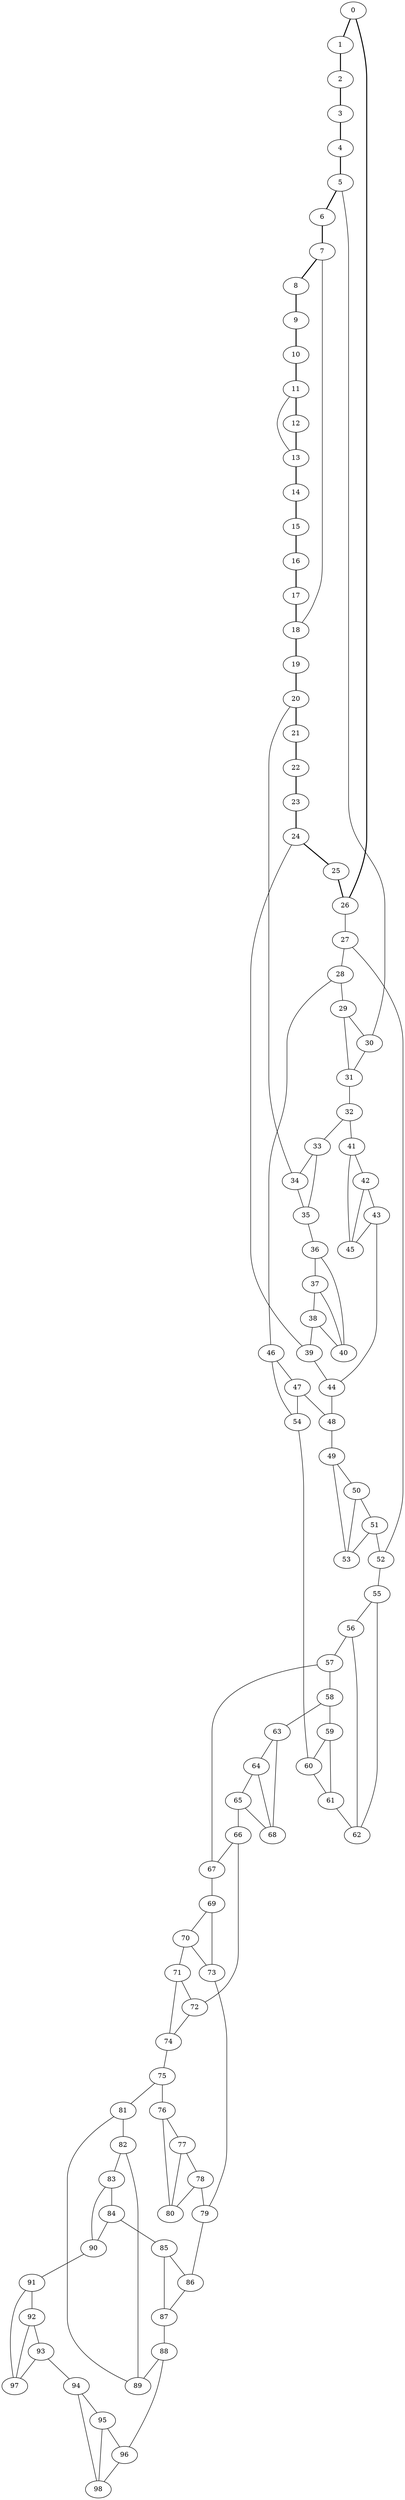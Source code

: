 //Inside of this graph isn't 3-connected
graph G {
0 [ pos = " 23.00,0.00!" ];
0 -- 1[style=bold];
0 -- 26[style=bold];
1 [ pos = " 22.38,5.30!" ];
1 -- 2[style=bold];
2 [ pos = " 20.55,10.32!" ];
2 -- 3[style=bold];
3 [ pos = " 17.62,14.78!" ];
3 -- 4[style=bold];
4 [ pos = " 13.73,18.45!" ];
4 -- 5[style=bold];
5 [ pos = " 9.11,21.12!" ];
5 -- 6[style=bold];
5 -- 30;
6 [ pos = " 3.99,22.65!" ];
6 -- 7[style=bold];
7 [ pos = " -1.34,22.96!" ];
7 -- 8[style=bold];
7 -- 18;
8 [ pos = " -6.60,22.03!" ];
8 -- 9[style=bold];
9 [ pos = " -11.50,19.92!" ];
9 -- 10[style=bold];
10 [ pos = " -15.78,16.73!" ];
10 -- 11[style=bold];
11 [ pos = " -19.22,12.64!" ];
11 -- 12[style=bold];
11 -- 13;
12 [ pos = " -21.61,7.87!" ];
12 -- 13[style=bold];
13 [ pos = " -22.84,2.67!" ];
13 -- 14[style=bold];
14 [ pos = " -22.84,-2.67!" ];
14 -- 15[style=bold];
15 [ pos = " -21.61,-7.87!" ];
15 -- 16[style=bold];
16 [ pos = " -19.22,-12.64!" ];
16 -- 17[style=bold];
17 [ pos = " -15.78,-16.73!" ];
17 -- 18[style=bold];
18 [ pos = " -11.50,-19.92!" ];
18 -- 19[style=bold];
19 [ pos = " -6.60,-22.03!" ];
19 -- 20[style=bold];
20 [ pos = " -1.34,-22.96!" ];
20 -- 21[style=bold];
20 -- 34;
21 [ pos = " 3.99,-22.65!" ];
21 -- 22[style=bold];
22 [ pos = " 9.11,-21.12!" ];
22 -- 23[style=bold];
23 [ pos = " 13.73,-18.45!" ];
23 -- 24[style=bold];
24 [ pos = " 17.62,-14.78!" ];
24 -- 25[style=bold];
24 -- 39;
25 [ pos = " 20.55,-10.32!" ];
25 -- 26[style=bold];
26 [ pos = " 22.38,-5.30!" ];
26 -- 27;
27 -- 28;
27 -- 52;
28 -- 29;
28 -- 46;
29 -- 30;
29 -- 31;
30 -- 31;
31 -- 32;
32 -- 33;
32 -- 41;
33 -- 34;
33 -- 35;
34 -- 35;
35 -- 36;
36 -- 37;
36 -- 40;
37 -- 38;
37 -- 40;
38 -- 39;
38 -- 40;
39 -- 44;
41 -- 42;
41 -- 45;
42 -- 43;
42 -- 45;
43 -- 44;
43 -- 45;
44 -- 48;
46 -- 47;
46 -- 54;
47 -- 48;
47 -- 54;
48 -- 49;
49 -- 50;
49 -- 53;
50 -- 51;
50 -- 53;
51 -- 52;
51 -- 53;
52 -- 55;
54 -- 60;
55 -- 56;
55 -- 62;
56 -- 57;
56 -- 62;
57 -- 58;
57 -- 67;
58 -- 59;
58 -- 63;
59 -- 60;
59 -- 61;
60 -- 61;
61 -- 62;
63 -- 64;
63 -- 68;
64 -- 65;
64 -- 68;
65 -- 66;
65 -- 68;
66 -- 67;
66 -- 72;
67 -- 69;
69 -- 70;
69 -- 73;
70 -- 71;
70 -- 73;
71 -- 72;
71 -- 74;
72 -- 74;
73 -- 79;
74 -- 75;
75 -- 76;
75 -- 81;
76 -- 77;
76 -- 80;
77 -- 78;
77 -- 80;
78 -- 79;
78 -- 80;
79 -- 86;
81 -- 82;
81 -- 89;
82 -- 83;
82 -- 89;
83 -- 84;
83 -- 90;
84 -- 85;
84 -- 90;
85 -- 86;
85 -- 87;
86 -- 87;
87 -- 88;
88 -- 89;
88 -- 96;
90 -- 91;
91 -- 92;
91 -- 97;
92 -- 93;
92 -- 97;
93 -- 94;
93 -- 97;
94 -- 95;
94 -- 98;
95 -- 96;
95 -- 98;
96 -- 98;
}
